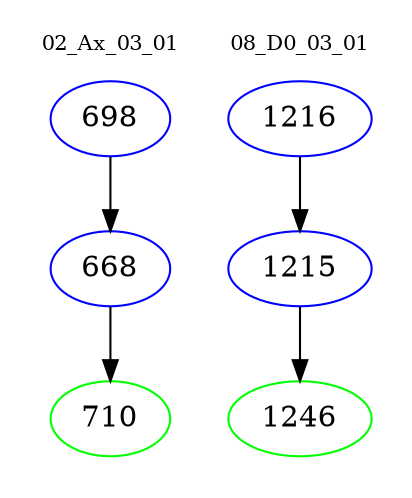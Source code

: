digraph{
subgraph cluster_0 {
color = white
label = "02_Ax_03_01";
fontsize=10;
T0_698 [label="698", color="blue"]
T0_698 -> T0_668 [color="black"]
T0_668 [label="668", color="blue"]
T0_668 -> T0_710 [color="black"]
T0_710 [label="710", color="green"]
}
subgraph cluster_1 {
color = white
label = "08_D0_03_01";
fontsize=10;
T1_1216 [label="1216", color="blue"]
T1_1216 -> T1_1215 [color="black"]
T1_1215 [label="1215", color="blue"]
T1_1215 -> T1_1246 [color="black"]
T1_1246 [label="1246", color="green"]
}
}
